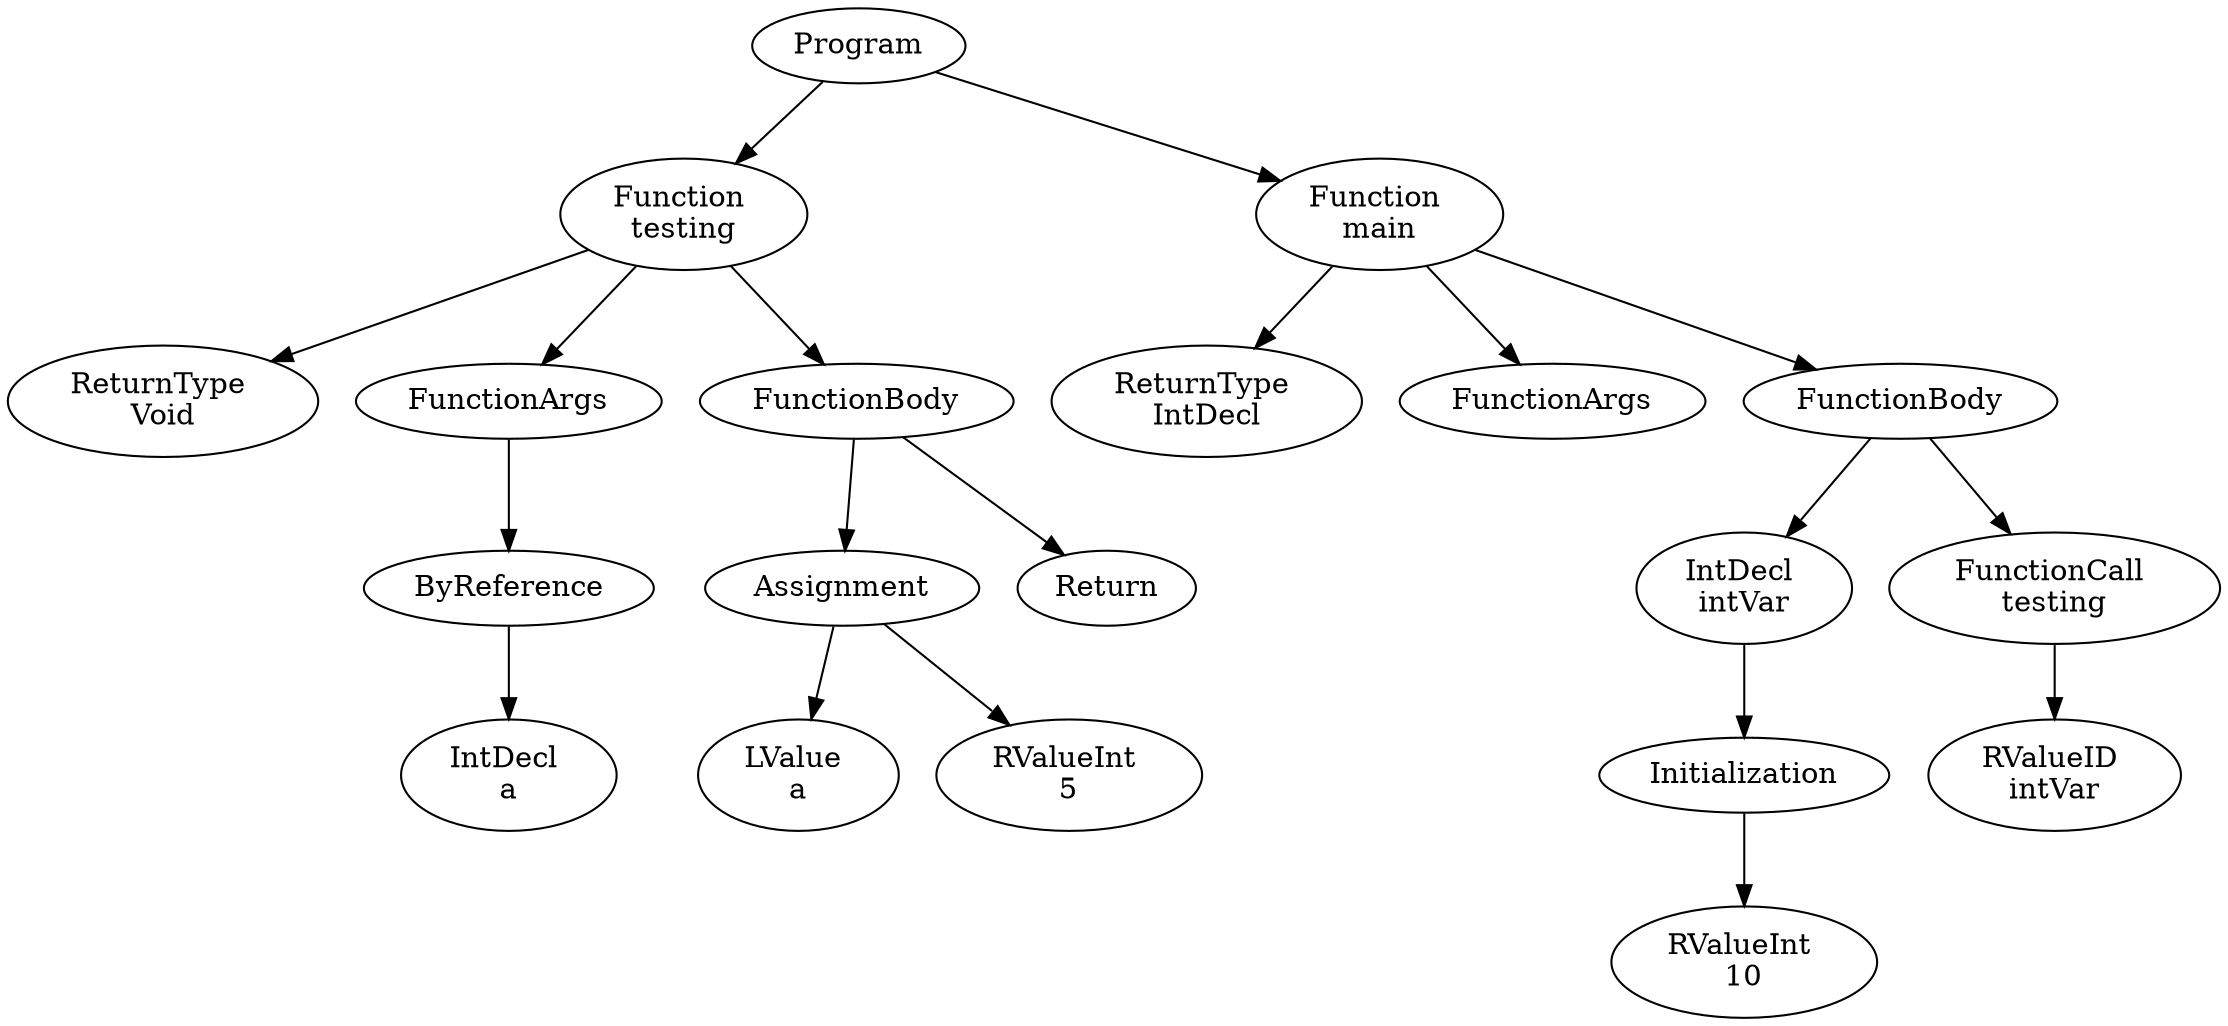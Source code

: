 digraph AST {
2 [label="Program"];
3 [label="Function \ntesting"];
4 [label="ReturnType \nVoid"];
5 [label="FunctionArgs"];
6 [label="ByReference"];
7 [label="IntDecl \na"];
6 -> 7;
5 -> 6;
8 [label="FunctionBody"];
9 [label="Assignment"];
10 [label="LValue \na"];
11 [label="RValueInt \n5"];
9 -> 10;
9 -> 11;
12 [label="Return"];
8 -> 9;
8 -> 12;
3 -> 4;
3 -> 5;
3 -> 8;
13 [label="Function \nmain"];
14 [label="ReturnType \nIntDecl"];
15 [label="FunctionArgs"];
16 [label="FunctionBody"];
17 [label="IntDecl \nintVar"];
18 [label="Initialization"];
19 [label="RValueInt \n10"];
18 -> 19;
17 -> 18;
20 [label="FunctionCall \ntesting"];
21 [label="RValueID \nintVar"];
20 -> 21;
16 -> 17;
16 -> 20;
13 -> 14;
13 -> 15;
13 -> 16;
2 -> 3;
2 -> 13;
}